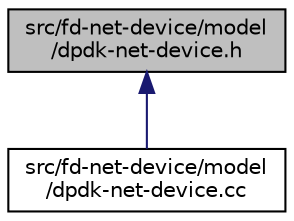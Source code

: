 digraph "src/fd-net-device/model/dpdk-net-device.h"
{
 // LATEX_PDF_SIZE
  edge [fontname="Helvetica",fontsize="10",labelfontname="Helvetica",labelfontsize="10"];
  node [fontname="Helvetica",fontsize="10",shape=record];
  Node1 [label="src/fd-net-device/model\l/dpdk-net-device.h",height=0.2,width=0.4,color="black", fillcolor="grey75", style="filled", fontcolor="black",tooltip=" "];
  Node1 -> Node2 [dir="back",color="midnightblue",fontsize="10",style="solid",fontname="Helvetica"];
  Node2 [label="src/fd-net-device/model\l/dpdk-net-device.cc",height=0.2,width=0.4,color="black", fillcolor="white", style="filled",URL="$dpdk-net-device_8cc.html",tooltip=" "];
}
